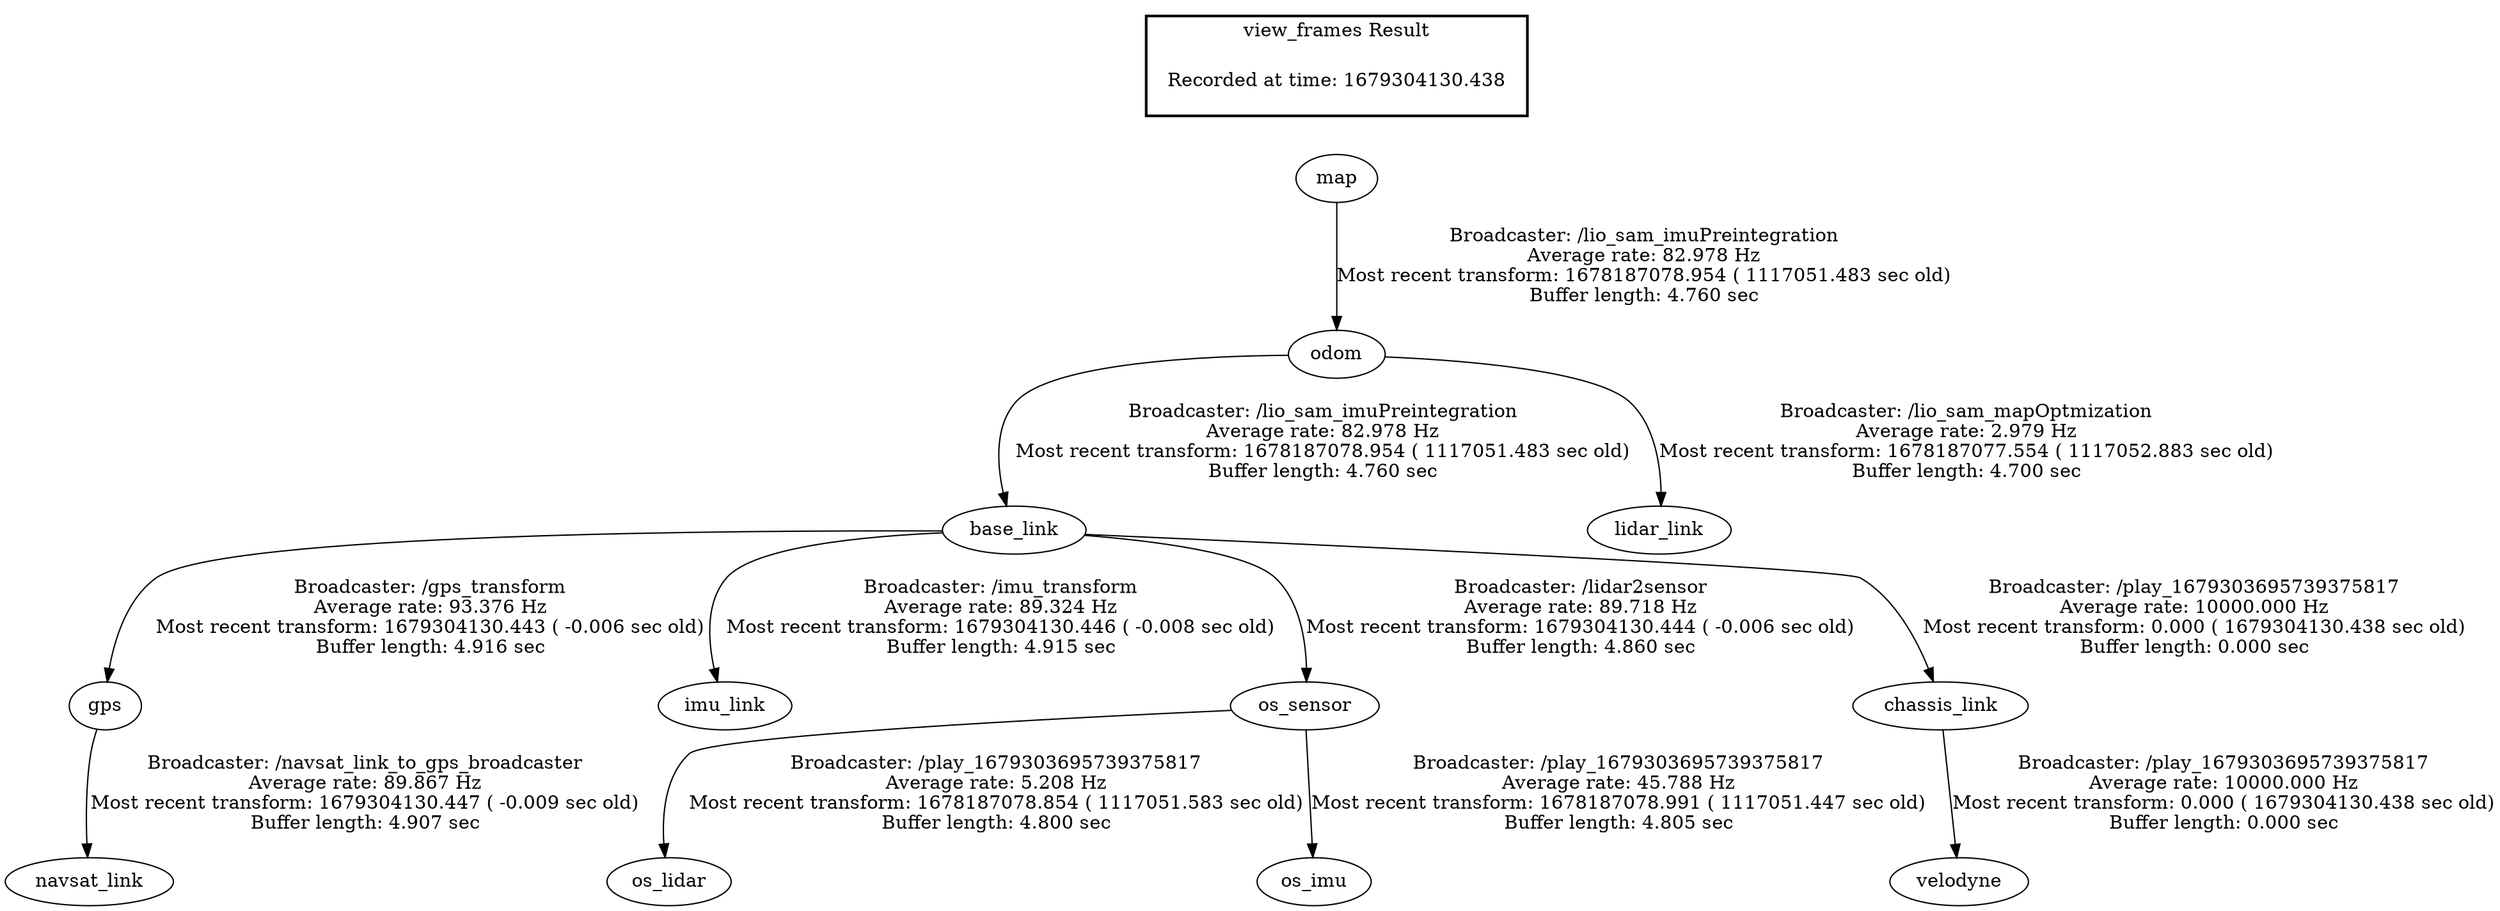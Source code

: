 digraph G {
"gps" -> "navsat_link"[label="Broadcaster: /navsat_link_to_gps_broadcaster\nAverage rate: 89.867 Hz\nMost recent transform: 1679304130.447 ( -0.009 sec old)\nBuffer length: 4.907 sec\n"];
"base_link" -> "gps"[label="Broadcaster: /gps_transform\nAverage rate: 93.376 Hz\nMost recent transform: 1679304130.443 ( -0.006 sec old)\nBuffer length: 4.916 sec\n"];
"odom" -> "base_link"[label="Broadcaster: /lio_sam_imuPreintegration\nAverage rate: 82.978 Hz\nMost recent transform: 1678187078.954 ( 1117051.483 sec old)\nBuffer length: 4.760 sec\n"];
"base_link" -> "imu_link"[label="Broadcaster: /imu_transform\nAverage rate: 89.324 Hz\nMost recent transform: 1679304130.446 ( -0.008 sec old)\nBuffer length: 4.915 sec\n"];
"base_link" -> "os_sensor"[label="Broadcaster: /lidar2sensor\nAverage rate: 89.718 Hz\nMost recent transform: 1679304130.444 ( -0.006 sec old)\nBuffer length: 4.860 sec\n"];
"base_link" -> "chassis_link"[label="Broadcaster: /play_1679303695739375817\nAverage rate: 10000.000 Hz\nMost recent transform: 0.000 ( 1679304130.438 sec old)\nBuffer length: 0.000 sec\n"];
"chassis_link" -> "velodyne"[label="Broadcaster: /play_1679303695739375817\nAverage rate: 10000.000 Hz\nMost recent transform: 0.000 ( 1679304130.438 sec old)\nBuffer length: 0.000 sec\n"];
"os_sensor" -> "os_lidar"[label="Broadcaster: /play_1679303695739375817\nAverage rate: 5.208 Hz\nMost recent transform: 1678187078.854 ( 1117051.583 sec old)\nBuffer length: 4.800 sec\n"];
"os_sensor" -> "os_imu"[label="Broadcaster: /play_1679303695739375817\nAverage rate: 45.788 Hz\nMost recent transform: 1678187078.991 ( 1117051.447 sec old)\nBuffer length: 4.805 sec\n"];
"map" -> "odom"[label="Broadcaster: /lio_sam_imuPreintegration\nAverage rate: 82.978 Hz\nMost recent transform: 1678187078.954 ( 1117051.483 sec old)\nBuffer length: 4.760 sec\n"];
"odom" -> "lidar_link"[label="Broadcaster: /lio_sam_mapOptmization\nAverage rate: 2.979 Hz\nMost recent transform: 1678187077.554 ( 1117052.883 sec old)\nBuffer length: 4.700 sec\n"];
edge [style=invis];
 subgraph cluster_legend { style=bold; color=black; label ="view_frames Result";
"Recorded at time: 1679304130.438"[ shape=plaintext ] ;
 }->"map";
}